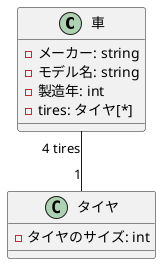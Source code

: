 @startuml

class 車 {
    -メーカー: string
    -モデル名: string
    -製造年: int
    -tires: タイヤ[*]
}
class タイヤ {
    -タイヤのサイズ: int
}

車 "4 tires" -- "1" タイヤ

@enduml
